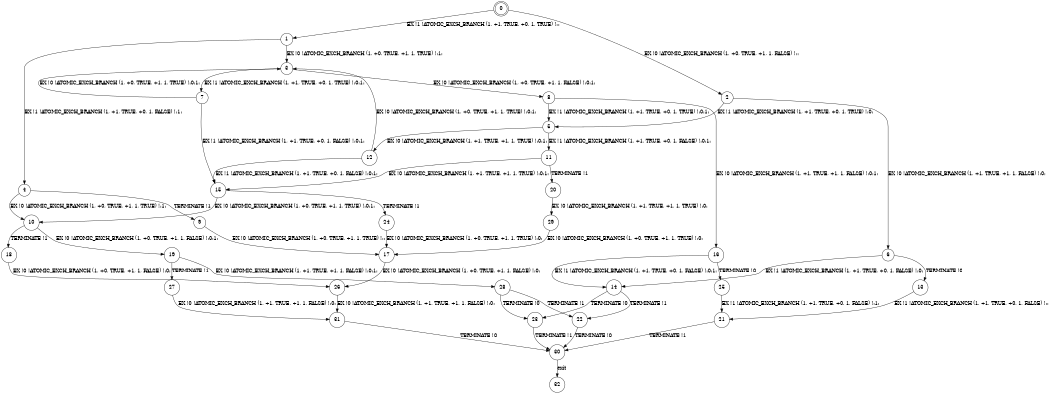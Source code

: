 digraph BCG {
size = "7, 10.5";
center = TRUE;
node [shape = circle];
0 [peripheries = 2];
0 -> 1 [label = "EX !1 !ATOMIC_EXCH_BRANCH (1, +1, TRUE, +0, 1, TRUE) !::"];
0 -> 2 [label = "EX !0 !ATOMIC_EXCH_BRANCH (1, +0, TRUE, +1, 1, FALSE) !::"];
1 -> 3 [label = "EX !0 !ATOMIC_EXCH_BRANCH (1, +0, TRUE, +1, 1, TRUE) !:1:"];
1 -> 4 [label = "EX !1 !ATOMIC_EXCH_BRANCH (1, +1, TRUE, +0, 1, FALSE) !:1:"];
2 -> 5 [label = "EX !1 !ATOMIC_EXCH_BRANCH (1, +1, TRUE, +0, 1, TRUE) !:0:"];
2 -> 6 [label = "EX !0 !ATOMIC_EXCH_BRANCH (1, +1, TRUE, +1, 1, FALSE) !:0:"];
3 -> 7 [label = "EX !1 !ATOMIC_EXCH_BRANCH (1, +1, TRUE, +0, 1, TRUE) !:0:1:"];
3 -> 8 [label = "EX !0 !ATOMIC_EXCH_BRANCH (1, +0, TRUE, +1, 1, FALSE) !:0:1:"];
4 -> 9 [label = "TERMINATE !1"];
4 -> 10 [label = "EX !0 !ATOMIC_EXCH_BRANCH (1, +0, TRUE, +1, 1, TRUE) !:1:"];
5 -> 11 [label = "EX !1 !ATOMIC_EXCH_BRANCH (1, +1, TRUE, +0, 1, FALSE) !:0:1:"];
5 -> 12 [label = "EX !0 !ATOMIC_EXCH_BRANCH (1, +1, TRUE, +1, 1, TRUE) !:0:1:"];
6 -> 13 [label = "TERMINATE !0"];
6 -> 14 [label = "EX !1 !ATOMIC_EXCH_BRANCH (1, +1, TRUE, +0, 1, FALSE) !:0:"];
7 -> 15 [label = "EX !1 !ATOMIC_EXCH_BRANCH (1, +1, TRUE, +0, 1, FALSE) !:0:1:"];
7 -> 3 [label = "EX !0 !ATOMIC_EXCH_BRANCH (1, +0, TRUE, +1, 1, TRUE) !:0:1:"];
8 -> 5 [label = "EX !1 !ATOMIC_EXCH_BRANCH (1, +1, TRUE, +0, 1, TRUE) !:0:1:"];
8 -> 16 [label = "EX !0 !ATOMIC_EXCH_BRANCH (1, +1, TRUE, +1, 1, FALSE) !:0:1:"];
9 -> 17 [label = "EX !0 !ATOMIC_EXCH_BRANCH (1, +0, TRUE, +1, 1, TRUE) !::"];
10 -> 18 [label = "TERMINATE !1"];
10 -> 19 [label = "EX !0 !ATOMIC_EXCH_BRANCH (1, +0, TRUE, +1, 1, FALSE) !:0:1:"];
11 -> 20 [label = "TERMINATE !1"];
11 -> 15 [label = "EX !0 !ATOMIC_EXCH_BRANCH (1, +1, TRUE, +1, 1, TRUE) !:0:1:"];
12 -> 15 [label = "EX !1 !ATOMIC_EXCH_BRANCH (1, +1, TRUE, +0, 1, FALSE) !:0:1:"];
12 -> 3 [label = "EX !0 !ATOMIC_EXCH_BRANCH (1, +0, TRUE, +1, 1, TRUE) !:0:1:"];
13 -> 21 [label = "EX !1 !ATOMIC_EXCH_BRANCH (1, +1, TRUE, +0, 1, FALSE) !::"];
14 -> 22 [label = "TERMINATE !1"];
14 -> 23 [label = "TERMINATE !0"];
15 -> 24 [label = "TERMINATE !1"];
15 -> 10 [label = "EX !0 !ATOMIC_EXCH_BRANCH (1, +0, TRUE, +1, 1, TRUE) !:0:1:"];
16 -> 25 [label = "TERMINATE !0"];
16 -> 14 [label = "EX !1 !ATOMIC_EXCH_BRANCH (1, +1, TRUE, +0, 1, FALSE) !:0:1:"];
17 -> 26 [label = "EX !0 !ATOMIC_EXCH_BRANCH (1, +0, TRUE, +1, 1, FALSE) !:0:"];
18 -> 26 [label = "EX !0 !ATOMIC_EXCH_BRANCH (1, +0, TRUE, +1, 1, FALSE) !:0:"];
19 -> 27 [label = "TERMINATE !1"];
19 -> 28 [label = "EX !0 !ATOMIC_EXCH_BRANCH (1, +1, TRUE, +1, 1, FALSE) !:0:1:"];
20 -> 29 [label = "EX !0 !ATOMIC_EXCH_BRANCH (1, +1, TRUE, +1, 1, TRUE) !:0:"];
21 -> 30 [label = "TERMINATE !1"];
22 -> 30 [label = "TERMINATE !0"];
23 -> 30 [label = "TERMINATE !1"];
24 -> 17 [label = "EX !0 !ATOMIC_EXCH_BRANCH (1, +0, TRUE, +1, 1, TRUE) !:0:"];
25 -> 21 [label = "EX !1 !ATOMIC_EXCH_BRANCH (1, +1, TRUE, +0, 1, FALSE) !:1:"];
26 -> 31 [label = "EX !0 !ATOMIC_EXCH_BRANCH (1, +1, TRUE, +1, 1, FALSE) !:0:"];
27 -> 31 [label = "EX !0 !ATOMIC_EXCH_BRANCH (1, +1, TRUE, +1, 1, FALSE) !:0:"];
28 -> 22 [label = "TERMINATE !1"];
28 -> 23 [label = "TERMINATE !0"];
29 -> 17 [label = "EX !0 !ATOMIC_EXCH_BRANCH (1, +0, TRUE, +1, 1, TRUE) !:0:"];
30 -> 32 [label = "exit"];
31 -> 30 [label = "TERMINATE !0"];
}
